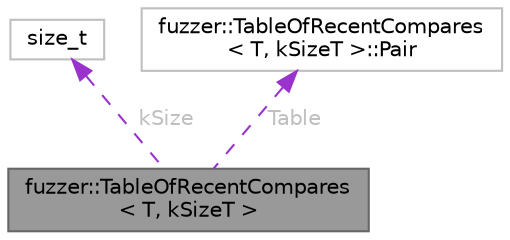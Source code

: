 digraph "fuzzer::TableOfRecentCompares&lt; T, kSizeT &gt;"
{
 // LATEX_PDF_SIZE
  bgcolor="transparent";
  edge [fontname=Helvetica,fontsize=10,labelfontname=Helvetica,labelfontsize=10];
  node [fontname=Helvetica,fontsize=10,shape=box,height=0.2,width=0.4];
  Node1 [id="Node000001",label="fuzzer::TableOfRecentCompares\l\< T, kSizeT \>",height=0.2,width=0.4,color="gray40", fillcolor="grey60", style="filled", fontcolor="black",tooltip=" "];
  Node2 -> Node1 [id="edge1_Node000001_Node000002",dir="back",color="darkorchid3",style="dashed",tooltip=" ",label=" kSize",fontcolor="grey" ];
  Node2 [id="Node000002",label="size_t",height=0.2,width=0.4,color="grey75", fillcolor="white", style="filled",tooltip=" "];
  Node3 -> Node1 [id="edge2_Node000001_Node000003",dir="back",color="darkorchid3",style="dashed",tooltip=" ",label=" Table",fontcolor="grey" ];
  Node3 [id="Node000003",label="fuzzer::TableOfRecentCompares\l\< T, kSizeT \>::Pair",height=0.2,width=0.4,color="grey75", fillcolor="white", style="filled",URL="$structfuzzer_1_1TableOfRecentCompares_1_1Pair.html",tooltip=" "];
}
